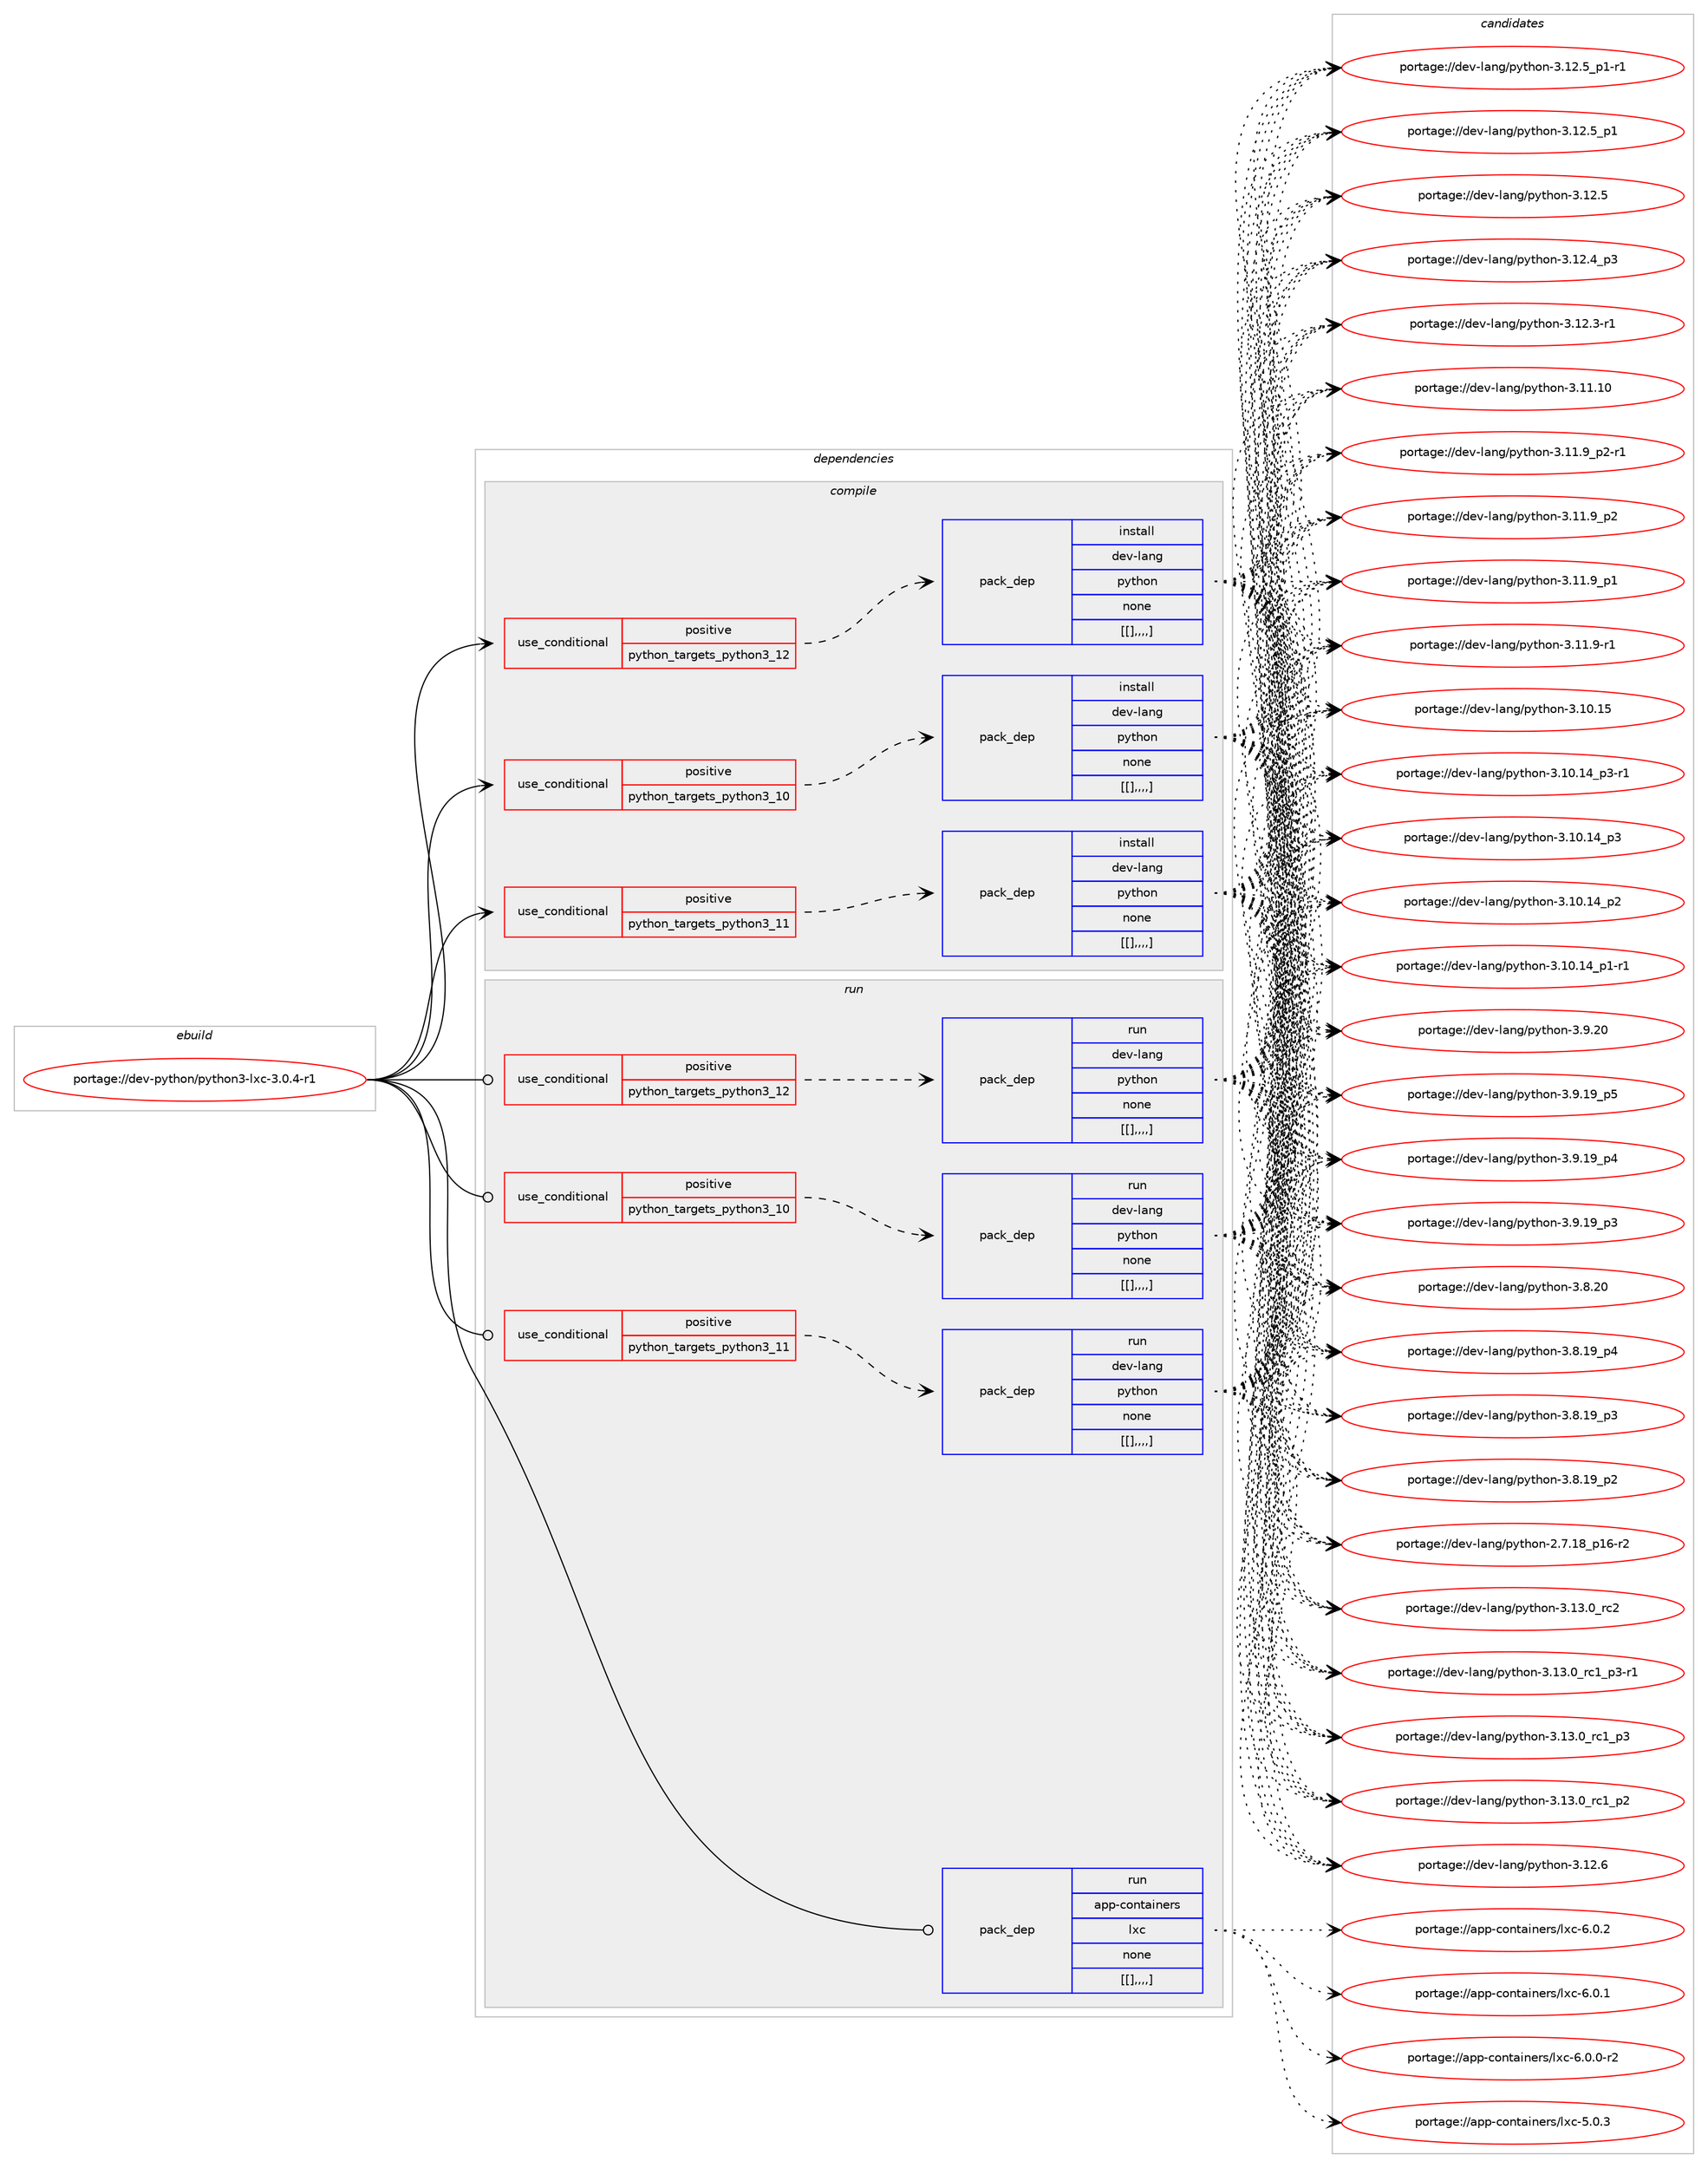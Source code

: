 digraph prolog {

# *************
# Graph options
# *************

newrank=true;
concentrate=true;
compound=true;
graph [rankdir=LR,fontname=Helvetica,fontsize=10,ranksep=1.5];#, ranksep=2.5, nodesep=0.2];
edge  [arrowhead=vee];
node  [fontname=Helvetica,fontsize=10];

# **********
# The ebuild
# **********

subgraph cluster_leftcol {
color=gray;
label=<<i>ebuild</i>>;
id [label="portage://dev-python/python3-lxc-3.0.4-r1", color=red, width=4, href="../dev-python/python3-lxc-3.0.4-r1.svg"];
}

# ****************
# The dependencies
# ****************

subgraph cluster_midcol {
color=gray;
label=<<i>dependencies</i>>;
subgraph cluster_compile {
fillcolor="#eeeeee";
style=filled;
label=<<i>compile</i>>;
subgraph cond39487 {
dependency162698 [label=<<TABLE BORDER="0" CELLBORDER="1" CELLSPACING="0" CELLPADDING="4"><TR><TD ROWSPAN="3" CELLPADDING="10">use_conditional</TD></TR><TR><TD>positive</TD></TR><TR><TD>python_targets_python3_10</TD></TR></TABLE>>, shape=none, color=red];
subgraph pack121953 {
dependency162699 [label=<<TABLE BORDER="0" CELLBORDER="1" CELLSPACING="0" CELLPADDING="4" WIDTH="220"><TR><TD ROWSPAN="6" CELLPADDING="30">pack_dep</TD></TR><TR><TD WIDTH="110">install</TD></TR><TR><TD>dev-lang</TD></TR><TR><TD>python</TD></TR><TR><TD>none</TD></TR><TR><TD>[[],,,,]</TD></TR></TABLE>>, shape=none, color=blue];
}
dependency162698:e -> dependency162699:w [weight=20,style="dashed",arrowhead="vee"];
}
id:e -> dependency162698:w [weight=20,style="solid",arrowhead="vee"];
subgraph cond39488 {
dependency162700 [label=<<TABLE BORDER="0" CELLBORDER="1" CELLSPACING="0" CELLPADDING="4"><TR><TD ROWSPAN="3" CELLPADDING="10">use_conditional</TD></TR><TR><TD>positive</TD></TR><TR><TD>python_targets_python3_11</TD></TR></TABLE>>, shape=none, color=red];
subgraph pack121954 {
dependency162701 [label=<<TABLE BORDER="0" CELLBORDER="1" CELLSPACING="0" CELLPADDING="4" WIDTH="220"><TR><TD ROWSPAN="6" CELLPADDING="30">pack_dep</TD></TR><TR><TD WIDTH="110">install</TD></TR><TR><TD>dev-lang</TD></TR><TR><TD>python</TD></TR><TR><TD>none</TD></TR><TR><TD>[[],,,,]</TD></TR></TABLE>>, shape=none, color=blue];
}
dependency162700:e -> dependency162701:w [weight=20,style="dashed",arrowhead="vee"];
}
id:e -> dependency162700:w [weight=20,style="solid",arrowhead="vee"];
subgraph cond39489 {
dependency162702 [label=<<TABLE BORDER="0" CELLBORDER="1" CELLSPACING="0" CELLPADDING="4"><TR><TD ROWSPAN="3" CELLPADDING="10">use_conditional</TD></TR><TR><TD>positive</TD></TR><TR><TD>python_targets_python3_12</TD></TR></TABLE>>, shape=none, color=red];
subgraph pack121955 {
dependency162703 [label=<<TABLE BORDER="0" CELLBORDER="1" CELLSPACING="0" CELLPADDING="4" WIDTH="220"><TR><TD ROWSPAN="6" CELLPADDING="30">pack_dep</TD></TR><TR><TD WIDTH="110">install</TD></TR><TR><TD>dev-lang</TD></TR><TR><TD>python</TD></TR><TR><TD>none</TD></TR><TR><TD>[[],,,,]</TD></TR></TABLE>>, shape=none, color=blue];
}
dependency162702:e -> dependency162703:w [weight=20,style="dashed",arrowhead="vee"];
}
id:e -> dependency162702:w [weight=20,style="solid",arrowhead="vee"];
}
subgraph cluster_compileandrun {
fillcolor="#eeeeee";
style=filled;
label=<<i>compile and run</i>>;
}
subgraph cluster_run {
fillcolor="#eeeeee";
style=filled;
label=<<i>run</i>>;
subgraph cond39490 {
dependency162704 [label=<<TABLE BORDER="0" CELLBORDER="1" CELLSPACING="0" CELLPADDING="4"><TR><TD ROWSPAN="3" CELLPADDING="10">use_conditional</TD></TR><TR><TD>positive</TD></TR><TR><TD>python_targets_python3_10</TD></TR></TABLE>>, shape=none, color=red];
subgraph pack121956 {
dependency162705 [label=<<TABLE BORDER="0" CELLBORDER="1" CELLSPACING="0" CELLPADDING="4" WIDTH="220"><TR><TD ROWSPAN="6" CELLPADDING="30">pack_dep</TD></TR><TR><TD WIDTH="110">run</TD></TR><TR><TD>dev-lang</TD></TR><TR><TD>python</TD></TR><TR><TD>none</TD></TR><TR><TD>[[],,,,]</TD></TR></TABLE>>, shape=none, color=blue];
}
dependency162704:e -> dependency162705:w [weight=20,style="dashed",arrowhead="vee"];
}
id:e -> dependency162704:w [weight=20,style="solid",arrowhead="odot"];
subgraph cond39491 {
dependency162706 [label=<<TABLE BORDER="0" CELLBORDER="1" CELLSPACING="0" CELLPADDING="4"><TR><TD ROWSPAN="3" CELLPADDING="10">use_conditional</TD></TR><TR><TD>positive</TD></TR><TR><TD>python_targets_python3_11</TD></TR></TABLE>>, shape=none, color=red];
subgraph pack121957 {
dependency162707 [label=<<TABLE BORDER="0" CELLBORDER="1" CELLSPACING="0" CELLPADDING="4" WIDTH="220"><TR><TD ROWSPAN="6" CELLPADDING="30">pack_dep</TD></TR><TR><TD WIDTH="110">run</TD></TR><TR><TD>dev-lang</TD></TR><TR><TD>python</TD></TR><TR><TD>none</TD></TR><TR><TD>[[],,,,]</TD></TR></TABLE>>, shape=none, color=blue];
}
dependency162706:e -> dependency162707:w [weight=20,style="dashed",arrowhead="vee"];
}
id:e -> dependency162706:w [weight=20,style="solid",arrowhead="odot"];
subgraph cond39492 {
dependency162708 [label=<<TABLE BORDER="0" CELLBORDER="1" CELLSPACING="0" CELLPADDING="4"><TR><TD ROWSPAN="3" CELLPADDING="10">use_conditional</TD></TR><TR><TD>positive</TD></TR><TR><TD>python_targets_python3_12</TD></TR></TABLE>>, shape=none, color=red];
subgraph pack121958 {
dependency162709 [label=<<TABLE BORDER="0" CELLBORDER="1" CELLSPACING="0" CELLPADDING="4" WIDTH="220"><TR><TD ROWSPAN="6" CELLPADDING="30">pack_dep</TD></TR><TR><TD WIDTH="110">run</TD></TR><TR><TD>dev-lang</TD></TR><TR><TD>python</TD></TR><TR><TD>none</TD></TR><TR><TD>[[],,,,]</TD></TR></TABLE>>, shape=none, color=blue];
}
dependency162708:e -> dependency162709:w [weight=20,style="dashed",arrowhead="vee"];
}
id:e -> dependency162708:w [weight=20,style="solid",arrowhead="odot"];
subgraph pack121959 {
dependency162710 [label=<<TABLE BORDER="0" CELLBORDER="1" CELLSPACING="0" CELLPADDING="4" WIDTH="220"><TR><TD ROWSPAN="6" CELLPADDING="30">pack_dep</TD></TR><TR><TD WIDTH="110">run</TD></TR><TR><TD>app-containers</TD></TR><TR><TD>lxc</TD></TR><TR><TD>none</TD></TR><TR><TD>[[],,,,]</TD></TR></TABLE>>, shape=none, color=blue];
}
id:e -> dependency162710:w [weight=20,style="solid",arrowhead="odot"];
}
}

# **************
# The candidates
# **************

subgraph cluster_choices {
rank=same;
color=gray;
label=<<i>candidates</i>>;

subgraph choice121953 {
color=black;
nodesep=1;
choice10010111845108971101034711212111610411111045514649514648951149950 [label="portage://dev-lang/python-3.13.0_rc2", color=red, width=4,href="../dev-lang/python-3.13.0_rc2.svg"];
choice1001011184510897110103471121211161041111104551464951464895114994995112514511449 [label="portage://dev-lang/python-3.13.0_rc1_p3-r1", color=red, width=4,href="../dev-lang/python-3.13.0_rc1_p3-r1.svg"];
choice100101118451089711010347112121116104111110455146495146489511499499511251 [label="portage://dev-lang/python-3.13.0_rc1_p3", color=red, width=4,href="../dev-lang/python-3.13.0_rc1_p3.svg"];
choice100101118451089711010347112121116104111110455146495146489511499499511250 [label="portage://dev-lang/python-3.13.0_rc1_p2", color=red, width=4,href="../dev-lang/python-3.13.0_rc1_p2.svg"];
choice10010111845108971101034711212111610411111045514649504654 [label="portage://dev-lang/python-3.12.6", color=red, width=4,href="../dev-lang/python-3.12.6.svg"];
choice1001011184510897110103471121211161041111104551464950465395112494511449 [label="portage://dev-lang/python-3.12.5_p1-r1", color=red, width=4,href="../dev-lang/python-3.12.5_p1-r1.svg"];
choice100101118451089711010347112121116104111110455146495046539511249 [label="portage://dev-lang/python-3.12.5_p1", color=red, width=4,href="../dev-lang/python-3.12.5_p1.svg"];
choice10010111845108971101034711212111610411111045514649504653 [label="portage://dev-lang/python-3.12.5", color=red, width=4,href="../dev-lang/python-3.12.5.svg"];
choice100101118451089711010347112121116104111110455146495046529511251 [label="portage://dev-lang/python-3.12.4_p3", color=red, width=4,href="../dev-lang/python-3.12.4_p3.svg"];
choice100101118451089711010347112121116104111110455146495046514511449 [label="portage://dev-lang/python-3.12.3-r1", color=red, width=4,href="../dev-lang/python-3.12.3-r1.svg"];
choice1001011184510897110103471121211161041111104551464949464948 [label="portage://dev-lang/python-3.11.10", color=red, width=4,href="../dev-lang/python-3.11.10.svg"];
choice1001011184510897110103471121211161041111104551464949465795112504511449 [label="portage://dev-lang/python-3.11.9_p2-r1", color=red, width=4,href="../dev-lang/python-3.11.9_p2-r1.svg"];
choice100101118451089711010347112121116104111110455146494946579511250 [label="portage://dev-lang/python-3.11.9_p2", color=red, width=4,href="../dev-lang/python-3.11.9_p2.svg"];
choice100101118451089711010347112121116104111110455146494946579511249 [label="portage://dev-lang/python-3.11.9_p1", color=red, width=4,href="../dev-lang/python-3.11.9_p1.svg"];
choice100101118451089711010347112121116104111110455146494946574511449 [label="portage://dev-lang/python-3.11.9-r1", color=red, width=4,href="../dev-lang/python-3.11.9-r1.svg"];
choice1001011184510897110103471121211161041111104551464948464953 [label="portage://dev-lang/python-3.10.15", color=red, width=4,href="../dev-lang/python-3.10.15.svg"];
choice100101118451089711010347112121116104111110455146494846495295112514511449 [label="portage://dev-lang/python-3.10.14_p3-r1", color=red, width=4,href="../dev-lang/python-3.10.14_p3-r1.svg"];
choice10010111845108971101034711212111610411111045514649484649529511251 [label="portage://dev-lang/python-3.10.14_p3", color=red, width=4,href="../dev-lang/python-3.10.14_p3.svg"];
choice10010111845108971101034711212111610411111045514649484649529511250 [label="portage://dev-lang/python-3.10.14_p2", color=red, width=4,href="../dev-lang/python-3.10.14_p2.svg"];
choice100101118451089711010347112121116104111110455146494846495295112494511449 [label="portage://dev-lang/python-3.10.14_p1-r1", color=red, width=4,href="../dev-lang/python-3.10.14_p1-r1.svg"];
choice10010111845108971101034711212111610411111045514657465048 [label="portage://dev-lang/python-3.9.20", color=red, width=4,href="../dev-lang/python-3.9.20.svg"];
choice100101118451089711010347112121116104111110455146574649579511253 [label="portage://dev-lang/python-3.9.19_p5", color=red, width=4,href="../dev-lang/python-3.9.19_p5.svg"];
choice100101118451089711010347112121116104111110455146574649579511252 [label="portage://dev-lang/python-3.9.19_p4", color=red, width=4,href="../dev-lang/python-3.9.19_p4.svg"];
choice100101118451089711010347112121116104111110455146574649579511251 [label="portage://dev-lang/python-3.9.19_p3", color=red, width=4,href="../dev-lang/python-3.9.19_p3.svg"];
choice10010111845108971101034711212111610411111045514656465048 [label="portage://dev-lang/python-3.8.20", color=red, width=4,href="../dev-lang/python-3.8.20.svg"];
choice100101118451089711010347112121116104111110455146564649579511252 [label="portage://dev-lang/python-3.8.19_p4", color=red, width=4,href="../dev-lang/python-3.8.19_p4.svg"];
choice100101118451089711010347112121116104111110455146564649579511251 [label="portage://dev-lang/python-3.8.19_p3", color=red, width=4,href="../dev-lang/python-3.8.19_p3.svg"];
choice100101118451089711010347112121116104111110455146564649579511250 [label="portage://dev-lang/python-3.8.19_p2", color=red, width=4,href="../dev-lang/python-3.8.19_p2.svg"];
choice100101118451089711010347112121116104111110455046554649569511249544511450 [label="portage://dev-lang/python-2.7.18_p16-r2", color=red, width=4,href="../dev-lang/python-2.7.18_p16-r2.svg"];
dependency162699:e -> choice10010111845108971101034711212111610411111045514649514648951149950:w [style=dotted,weight="100"];
dependency162699:e -> choice1001011184510897110103471121211161041111104551464951464895114994995112514511449:w [style=dotted,weight="100"];
dependency162699:e -> choice100101118451089711010347112121116104111110455146495146489511499499511251:w [style=dotted,weight="100"];
dependency162699:e -> choice100101118451089711010347112121116104111110455146495146489511499499511250:w [style=dotted,weight="100"];
dependency162699:e -> choice10010111845108971101034711212111610411111045514649504654:w [style=dotted,weight="100"];
dependency162699:e -> choice1001011184510897110103471121211161041111104551464950465395112494511449:w [style=dotted,weight="100"];
dependency162699:e -> choice100101118451089711010347112121116104111110455146495046539511249:w [style=dotted,weight="100"];
dependency162699:e -> choice10010111845108971101034711212111610411111045514649504653:w [style=dotted,weight="100"];
dependency162699:e -> choice100101118451089711010347112121116104111110455146495046529511251:w [style=dotted,weight="100"];
dependency162699:e -> choice100101118451089711010347112121116104111110455146495046514511449:w [style=dotted,weight="100"];
dependency162699:e -> choice1001011184510897110103471121211161041111104551464949464948:w [style=dotted,weight="100"];
dependency162699:e -> choice1001011184510897110103471121211161041111104551464949465795112504511449:w [style=dotted,weight="100"];
dependency162699:e -> choice100101118451089711010347112121116104111110455146494946579511250:w [style=dotted,weight="100"];
dependency162699:e -> choice100101118451089711010347112121116104111110455146494946579511249:w [style=dotted,weight="100"];
dependency162699:e -> choice100101118451089711010347112121116104111110455146494946574511449:w [style=dotted,weight="100"];
dependency162699:e -> choice1001011184510897110103471121211161041111104551464948464953:w [style=dotted,weight="100"];
dependency162699:e -> choice100101118451089711010347112121116104111110455146494846495295112514511449:w [style=dotted,weight="100"];
dependency162699:e -> choice10010111845108971101034711212111610411111045514649484649529511251:w [style=dotted,weight="100"];
dependency162699:e -> choice10010111845108971101034711212111610411111045514649484649529511250:w [style=dotted,weight="100"];
dependency162699:e -> choice100101118451089711010347112121116104111110455146494846495295112494511449:w [style=dotted,weight="100"];
dependency162699:e -> choice10010111845108971101034711212111610411111045514657465048:w [style=dotted,weight="100"];
dependency162699:e -> choice100101118451089711010347112121116104111110455146574649579511253:w [style=dotted,weight="100"];
dependency162699:e -> choice100101118451089711010347112121116104111110455146574649579511252:w [style=dotted,weight="100"];
dependency162699:e -> choice100101118451089711010347112121116104111110455146574649579511251:w [style=dotted,weight="100"];
dependency162699:e -> choice10010111845108971101034711212111610411111045514656465048:w [style=dotted,weight="100"];
dependency162699:e -> choice100101118451089711010347112121116104111110455146564649579511252:w [style=dotted,weight="100"];
dependency162699:e -> choice100101118451089711010347112121116104111110455146564649579511251:w [style=dotted,weight="100"];
dependency162699:e -> choice100101118451089711010347112121116104111110455146564649579511250:w [style=dotted,weight="100"];
dependency162699:e -> choice100101118451089711010347112121116104111110455046554649569511249544511450:w [style=dotted,weight="100"];
}
subgraph choice121954 {
color=black;
nodesep=1;
choice10010111845108971101034711212111610411111045514649514648951149950 [label="portage://dev-lang/python-3.13.0_rc2", color=red, width=4,href="../dev-lang/python-3.13.0_rc2.svg"];
choice1001011184510897110103471121211161041111104551464951464895114994995112514511449 [label="portage://dev-lang/python-3.13.0_rc1_p3-r1", color=red, width=4,href="../dev-lang/python-3.13.0_rc1_p3-r1.svg"];
choice100101118451089711010347112121116104111110455146495146489511499499511251 [label="portage://dev-lang/python-3.13.0_rc1_p3", color=red, width=4,href="../dev-lang/python-3.13.0_rc1_p3.svg"];
choice100101118451089711010347112121116104111110455146495146489511499499511250 [label="portage://dev-lang/python-3.13.0_rc1_p2", color=red, width=4,href="../dev-lang/python-3.13.0_rc1_p2.svg"];
choice10010111845108971101034711212111610411111045514649504654 [label="portage://dev-lang/python-3.12.6", color=red, width=4,href="../dev-lang/python-3.12.6.svg"];
choice1001011184510897110103471121211161041111104551464950465395112494511449 [label="portage://dev-lang/python-3.12.5_p1-r1", color=red, width=4,href="../dev-lang/python-3.12.5_p1-r1.svg"];
choice100101118451089711010347112121116104111110455146495046539511249 [label="portage://dev-lang/python-3.12.5_p1", color=red, width=4,href="../dev-lang/python-3.12.5_p1.svg"];
choice10010111845108971101034711212111610411111045514649504653 [label="portage://dev-lang/python-3.12.5", color=red, width=4,href="../dev-lang/python-3.12.5.svg"];
choice100101118451089711010347112121116104111110455146495046529511251 [label="portage://dev-lang/python-3.12.4_p3", color=red, width=4,href="../dev-lang/python-3.12.4_p3.svg"];
choice100101118451089711010347112121116104111110455146495046514511449 [label="portage://dev-lang/python-3.12.3-r1", color=red, width=4,href="../dev-lang/python-3.12.3-r1.svg"];
choice1001011184510897110103471121211161041111104551464949464948 [label="portage://dev-lang/python-3.11.10", color=red, width=4,href="../dev-lang/python-3.11.10.svg"];
choice1001011184510897110103471121211161041111104551464949465795112504511449 [label="portage://dev-lang/python-3.11.9_p2-r1", color=red, width=4,href="../dev-lang/python-3.11.9_p2-r1.svg"];
choice100101118451089711010347112121116104111110455146494946579511250 [label="portage://dev-lang/python-3.11.9_p2", color=red, width=4,href="../dev-lang/python-3.11.9_p2.svg"];
choice100101118451089711010347112121116104111110455146494946579511249 [label="portage://dev-lang/python-3.11.9_p1", color=red, width=4,href="../dev-lang/python-3.11.9_p1.svg"];
choice100101118451089711010347112121116104111110455146494946574511449 [label="portage://dev-lang/python-3.11.9-r1", color=red, width=4,href="../dev-lang/python-3.11.9-r1.svg"];
choice1001011184510897110103471121211161041111104551464948464953 [label="portage://dev-lang/python-3.10.15", color=red, width=4,href="../dev-lang/python-3.10.15.svg"];
choice100101118451089711010347112121116104111110455146494846495295112514511449 [label="portage://dev-lang/python-3.10.14_p3-r1", color=red, width=4,href="../dev-lang/python-3.10.14_p3-r1.svg"];
choice10010111845108971101034711212111610411111045514649484649529511251 [label="portage://dev-lang/python-3.10.14_p3", color=red, width=4,href="../dev-lang/python-3.10.14_p3.svg"];
choice10010111845108971101034711212111610411111045514649484649529511250 [label="portage://dev-lang/python-3.10.14_p2", color=red, width=4,href="../dev-lang/python-3.10.14_p2.svg"];
choice100101118451089711010347112121116104111110455146494846495295112494511449 [label="portage://dev-lang/python-3.10.14_p1-r1", color=red, width=4,href="../dev-lang/python-3.10.14_p1-r1.svg"];
choice10010111845108971101034711212111610411111045514657465048 [label="portage://dev-lang/python-3.9.20", color=red, width=4,href="../dev-lang/python-3.9.20.svg"];
choice100101118451089711010347112121116104111110455146574649579511253 [label="portage://dev-lang/python-3.9.19_p5", color=red, width=4,href="../dev-lang/python-3.9.19_p5.svg"];
choice100101118451089711010347112121116104111110455146574649579511252 [label="portage://dev-lang/python-3.9.19_p4", color=red, width=4,href="../dev-lang/python-3.9.19_p4.svg"];
choice100101118451089711010347112121116104111110455146574649579511251 [label="portage://dev-lang/python-3.9.19_p3", color=red, width=4,href="../dev-lang/python-3.9.19_p3.svg"];
choice10010111845108971101034711212111610411111045514656465048 [label="portage://dev-lang/python-3.8.20", color=red, width=4,href="../dev-lang/python-3.8.20.svg"];
choice100101118451089711010347112121116104111110455146564649579511252 [label="portage://dev-lang/python-3.8.19_p4", color=red, width=4,href="../dev-lang/python-3.8.19_p4.svg"];
choice100101118451089711010347112121116104111110455146564649579511251 [label="portage://dev-lang/python-3.8.19_p3", color=red, width=4,href="../dev-lang/python-3.8.19_p3.svg"];
choice100101118451089711010347112121116104111110455146564649579511250 [label="portage://dev-lang/python-3.8.19_p2", color=red, width=4,href="../dev-lang/python-3.8.19_p2.svg"];
choice100101118451089711010347112121116104111110455046554649569511249544511450 [label="portage://dev-lang/python-2.7.18_p16-r2", color=red, width=4,href="../dev-lang/python-2.7.18_p16-r2.svg"];
dependency162701:e -> choice10010111845108971101034711212111610411111045514649514648951149950:w [style=dotted,weight="100"];
dependency162701:e -> choice1001011184510897110103471121211161041111104551464951464895114994995112514511449:w [style=dotted,weight="100"];
dependency162701:e -> choice100101118451089711010347112121116104111110455146495146489511499499511251:w [style=dotted,weight="100"];
dependency162701:e -> choice100101118451089711010347112121116104111110455146495146489511499499511250:w [style=dotted,weight="100"];
dependency162701:e -> choice10010111845108971101034711212111610411111045514649504654:w [style=dotted,weight="100"];
dependency162701:e -> choice1001011184510897110103471121211161041111104551464950465395112494511449:w [style=dotted,weight="100"];
dependency162701:e -> choice100101118451089711010347112121116104111110455146495046539511249:w [style=dotted,weight="100"];
dependency162701:e -> choice10010111845108971101034711212111610411111045514649504653:w [style=dotted,weight="100"];
dependency162701:e -> choice100101118451089711010347112121116104111110455146495046529511251:w [style=dotted,weight="100"];
dependency162701:e -> choice100101118451089711010347112121116104111110455146495046514511449:w [style=dotted,weight="100"];
dependency162701:e -> choice1001011184510897110103471121211161041111104551464949464948:w [style=dotted,weight="100"];
dependency162701:e -> choice1001011184510897110103471121211161041111104551464949465795112504511449:w [style=dotted,weight="100"];
dependency162701:e -> choice100101118451089711010347112121116104111110455146494946579511250:w [style=dotted,weight="100"];
dependency162701:e -> choice100101118451089711010347112121116104111110455146494946579511249:w [style=dotted,weight="100"];
dependency162701:e -> choice100101118451089711010347112121116104111110455146494946574511449:w [style=dotted,weight="100"];
dependency162701:e -> choice1001011184510897110103471121211161041111104551464948464953:w [style=dotted,weight="100"];
dependency162701:e -> choice100101118451089711010347112121116104111110455146494846495295112514511449:w [style=dotted,weight="100"];
dependency162701:e -> choice10010111845108971101034711212111610411111045514649484649529511251:w [style=dotted,weight="100"];
dependency162701:e -> choice10010111845108971101034711212111610411111045514649484649529511250:w [style=dotted,weight="100"];
dependency162701:e -> choice100101118451089711010347112121116104111110455146494846495295112494511449:w [style=dotted,weight="100"];
dependency162701:e -> choice10010111845108971101034711212111610411111045514657465048:w [style=dotted,weight="100"];
dependency162701:e -> choice100101118451089711010347112121116104111110455146574649579511253:w [style=dotted,weight="100"];
dependency162701:e -> choice100101118451089711010347112121116104111110455146574649579511252:w [style=dotted,weight="100"];
dependency162701:e -> choice100101118451089711010347112121116104111110455146574649579511251:w [style=dotted,weight="100"];
dependency162701:e -> choice10010111845108971101034711212111610411111045514656465048:w [style=dotted,weight="100"];
dependency162701:e -> choice100101118451089711010347112121116104111110455146564649579511252:w [style=dotted,weight="100"];
dependency162701:e -> choice100101118451089711010347112121116104111110455146564649579511251:w [style=dotted,weight="100"];
dependency162701:e -> choice100101118451089711010347112121116104111110455146564649579511250:w [style=dotted,weight="100"];
dependency162701:e -> choice100101118451089711010347112121116104111110455046554649569511249544511450:w [style=dotted,weight="100"];
}
subgraph choice121955 {
color=black;
nodesep=1;
choice10010111845108971101034711212111610411111045514649514648951149950 [label="portage://dev-lang/python-3.13.0_rc2", color=red, width=4,href="../dev-lang/python-3.13.0_rc2.svg"];
choice1001011184510897110103471121211161041111104551464951464895114994995112514511449 [label="portage://dev-lang/python-3.13.0_rc1_p3-r1", color=red, width=4,href="../dev-lang/python-3.13.0_rc1_p3-r1.svg"];
choice100101118451089711010347112121116104111110455146495146489511499499511251 [label="portage://dev-lang/python-3.13.0_rc1_p3", color=red, width=4,href="../dev-lang/python-3.13.0_rc1_p3.svg"];
choice100101118451089711010347112121116104111110455146495146489511499499511250 [label="portage://dev-lang/python-3.13.0_rc1_p2", color=red, width=4,href="../dev-lang/python-3.13.0_rc1_p2.svg"];
choice10010111845108971101034711212111610411111045514649504654 [label="portage://dev-lang/python-3.12.6", color=red, width=4,href="../dev-lang/python-3.12.6.svg"];
choice1001011184510897110103471121211161041111104551464950465395112494511449 [label="portage://dev-lang/python-3.12.5_p1-r1", color=red, width=4,href="../dev-lang/python-3.12.5_p1-r1.svg"];
choice100101118451089711010347112121116104111110455146495046539511249 [label="portage://dev-lang/python-3.12.5_p1", color=red, width=4,href="../dev-lang/python-3.12.5_p1.svg"];
choice10010111845108971101034711212111610411111045514649504653 [label="portage://dev-lang/python-3.12.5", color=red, width=4,href="../dev-lang/python-3.12.5.svg"];
choice100101118451089711010347112121116104111110455146495046529511251 [label="portage://dev-lang/python-3.12.4_p3", color=red, width=4,href="../dev-lang/python-3.12.4_p3.svg"];
choice100101118451089711010347112121116104111110455146495046514511449 [label="portage://dev-lang/python-3.12.3-r1", color=red, width=4,href="../dev-lang/python-3.12.3-r1.svg"];
choice1001011184510897110103471121211161041111104551464949464948 [label="portage://dev-lang/python-3.11.10", color=red, width=4,href="../dev-lang/python-3.11.10.svg"];
choice1001011184510897110103471121211161041111104551464949465795112504511449 [label="portage://dev-lang/python-3.11.9_p2-r1", color=red, width=4,href="../dev-lang/python-3.11.9_p2-r1.svg"];
choice100101118451089711010347112121116104111110455146494946579511250 [label="portage://dev-lang/python-3.11.9_p2", color=red, width=4,href="../dev-lang/python-3.11.9_p2.svg"];
choice100101118451089711010347112121116104111110455146494946579511249 [label="portage://dev-lang/python-3.11.9_p1", color=red, width=4,href="../dev-lang/python-3.11.9_p1.svg"];
choice100101118451089711010347112121116104111110455146494946574511449 [label="portage://dev-lang/python-3.11.9-r1", color=red, width=4,href="../dev-lang/python-3.11.9-r1.svg"];
choice1001011184510897110103471121211161041111104551464948464953 [label="portage://dev-lang/python-3.10.15", color=red, width=4,href="../dev-lang/python-3.10.15.svg"];
choice100101118451089711010347112121116104111110455146494846495295112514511449 [label="portage://dev-lang/python-3.10.14_p3-r1", color=red, width=4,href="../dev-lang/python-3.10.14_p3-r1.svg"];
choice10010111845108971101034711212111610411111045514649484649529511251 [label="portage://dev-lang/python-3.10.14_p3", color=red, width=4,href="../dev-lang/python-3.10.14_p3.svg"];
choice10010111845108971101034711212111610411111045514649484649529511250 [label="portage://dev-lang/python-3.10.14_p2", color=red, width=4,href="../dev-lang/python-3.10.14_p2.svg"];
choice100101118451089711010347112121116104111110455146494846495295112494511449 [label="portage://dev-lang/python-3.10.14_p1-r1", color=red, width=4,href="../dev-lang/python-3.10.14_p1-r1.svg"];
choice10010111845108971101034711212111610411111045514657465048 [label="portage://dev-lang/python-3.9.20", color=red, width=4,href="../dev-lang/python-3.9.20.svg"];
choice100101118451089711010347112121116104111110455146574649579511253 [label="portage://dev-lang/python-3.9.19_p5", color=red, width=4,href="../dev-lang/python-3.9.19_p5.svg"];
choice100101118451089711010347112121116104111110455146574649579511252 [label="portage://dev-lang/python-3.9.19_p4", color=red, width=4,href="../dev-lang/python-3.9.19_p4.svg"];
choice100101118451089711010347112121116104111110455146574649579511251 [label="portage://dev-lang/python-3.9.19_p3", color=red, width=4,href="../dev-lang/python-3.9.19_p3.svg"];
choice10010111845108971101034711212111610411111045514656465048 [label="portage://dev-lang/python-3.8.20", color=red, width=4,href="../dev-lang/python-3.8.20.svg"];
choice100101118451089711010347112121116104111110455146564649579511252 [label="portage://dev-lang/python-3.8.19_p4", color=red, width=4,href="../dev-lang/python-3.8.19_p4.svg"];
choice100101118451089711010347112121116104111110455146564649579511251 [label="portage://dev-lang/python-3.8.19_p3", color=red, width=4,href="../dev-lang/python-3.8.19_p3.svg"];
choice100101118451089711010347112121116104111110455146564649579511250 [label="portage://dev-lang/python-3.8.19_p2", color=red, width=4,href="../dev-lang/python-3.8.19_p2.svg"];
choice100101118451089711010347112121116104111110455046554649569511249544511450 [label="portage://dev-lang/python-2.7.18_p16-r2", color=red, width=4,href="../dev-lang/python-2.7.18_p16-r2.svg"];
dependency162703:e -> choice10010111845108971101034711212111610411111045514649514648951149950:w [style=dotted,weight="100"];
dependency162703:e -> choice1001011184510897110103471121211161041111104551464951464895114994995112514511449:w [style=dotted,weight="100"];
dependency162703:e -> choice100101118451089711010347112121116104111110455146495146489511499499511251:w [style=dotted,weight="100"];
dependency162703:e -> choice100101118451089711010347112121116104111110455146495146489511499499511250:w [style=dotted,weight="100"];
dependency162703:e -> choice10010111845108971101034711212111610411111045514649504654:w [style=dotted,weight="100"];
dependency162703:e -> choice1001011184510897110103471121211161041111104551464950465395112494511449:w [style=dotted,weight="100"];
dependency162703:e -> choice100101118451089711010347112121116104111110455146495046539511249:w [style=dotted,weight="100"];
dependency162703:e -> choice10010111845108971101034711212111610411111045514649504653:w [style=dotted,weight="100"];
dependency162703:e -> choice100101118451089711010347112121116104111110455146495046529511251:w [style=dotted,weight="100"];
dependency162703:e -> choice100101118451089711010347112121116104111110455146495046514511449:w [style=dotted,weight="100"];
dependency162703:e -> choice1001011184510897110103471121211161041111104551464949464948:w [style=dotted,weight="100"];
dependency162703:e -> choice1001011184510897110103471121211161041111104551464949465795112504511449:w [style=dotted,weight="100"];
dependency162703:e -> choice100101118451089711010347112121116104111110455146494946579511250:w [style=dotted,weight="100"];
dependency162703:e -> choice100101118451089711010347112121116104111110455146494946579511249:w [style=dotted,weight="100"];
dependency162703:e -> choice100101118451089711010347112121116104111110455146494946574511449:w [style=dotted,weight="100"];
dependency162703:e -> choice1001011184510897110103471121211161041111104551464948464953:w [style=dotted,weight="100"];
dependency162703:e -> choice100101118451089711010347112121116104111110455146494846495295112514511449:w [style=dotted,weight="100"];
dependency162703:e -> choice10010111845108971101034711212111610411111045514649484649529511251:w [style=dotted,weight="100"];
dependency162703:e -> choice10010111845108971101034711212111610411111045514649484649529511250:w [style=dotted,weight="100"];
dependency162703:e -> choice100101118451089711010347112121116104111110455146494846495295112494511449:w [style=dotted,weight="100"];
dependency162703:e -> choice10010111845108971101034711212111610411111045514657465048:w [style=dotted,weight="100"];
dependency162703:e -> choice100101118451089711010347112121116104111110455146574649579511253:w [style=dotted,weight="100"];
dependency162703:e -> choice100101118451089711010347112121116104111110455146574649579511252:w [style=dotted,weight="100"];
dependency162703:e -> choice100101118451089711010347112121116104111110455146574649579511251:w [style=dotted,weight="100"];
dependency162703:e -> choice10010111845108971101034711212111610411111045514656465048:w [style=dotted,weight="100"];
dependency162703:e -> choice100101118451089711010347112121116104111110455146564649579511252:w [style=dotted,weight="100"];
dependency162703:e -> choice100101118451089711010347112121116104111110455146564649579511251:w [style=dotted,weight="100"];
dependency162703:e -> choice100101118451089711010347112121116104111110455146564649579511250:w [style=dotted,weight="100"];
dependency162703:e -> choice100101118451089711010347112121116104111110455046554649569511249544511450:w [style=dotted,weight="100"];
}
subgraph choice121956 {
color=black;
nodesep=1;
choice10010111845108971101034711212111610411111045514649514648951149950 [label="portage://dev-lang/python-3.13.0_rc2", color=red, width=4,href="../dev-lang/python-3.13.0_rc2.svg"];
choice1001011184510897110103471121211161041111104551464951464895114994995112514511449 [label="portage://dev-lang/python-3.13.0_rc1_p3-r1", color=red, width=4,href="../dev-lang/python-3.13.0_rc1_p3-r1.svg"];
choice100101118451089711010347112121116104111110455146495146489511499499511251 [label="portage://dev-lang/python-3.13.0_rc1_p3", color=red, width=4,href="../dev-lang/python-3.13.0_rc1_p3.svg"];
choice100101118451089711010347112121116104111110455146495146489511499499511250 [label="portage://dev-lang/python-3.13.0_rc1_p2", color=red, width=4,href="../dev-lang/python-3.13.0_rc1_p2.svg"];
choice10010111845108971101034711212111610411111045514649504654 [label="portage://dev-lang/python-3.12.6", color=red, width=4,href="../dev-lang/python-3.12.6.svg"];
choice1001011184510897110103471121211161041111104551464950465395112494511449 [label="portage://dev-lang/python-3.12.5_p1-r1", color=red, width=4,href="../dev-lang/python-3.12.5_p1-r1.svg"];
choice100101118451089711010347112121116104111110455146495046539511249 [label="portage://dev-lang/python-3.12.5_p1", color=red, width=4,href="../dev-lang/python-3.12.5_p1.svg"];
choice10010111845108971101034711212111610411111045514649504653 [label="portage://dev-lang/python-3.12.5", color=red, width=4,href="../dev-lang/python-3.12.5.svg"];
choice100101118451089711010347112121116104111110455146495046529511251 [label="portage://dev-lang/python-3.12.4_p3", color=red, width=4,href="../dev-lang/python-3.12.4_p3.svg"];
choice100101118451089711010347112121116104111110455146495046514511449 [label="portage://dev-lang/python-3.12.3-r1", color=red, width=4,href="../dev-lang/python-3.12.3-r1.svg"];
choice1001011184510897110103471121211161041111104551464949464948 [label="portage://dev-lang/python-3.11.10", color=red, width=4,href="../dev-lang/python-3.11.10.svg"];
choice1001011184510897110103471121211161041111104551464949465795112504511449 [label="portage://dev-lang/python-3.11.9_p2-r1", color=red, width=4,href="../dev-lang/python-3.11.9_p2-r1.svg"];
choice100101118451089711010347112121116104111110455146494946579511250 [label="portage://dev-lang/python-3.11.9_p2", color=red, width=4,href="../dev-lang/python-3.11.9_p2.svg"];
choice100101118451089711010347112121116104111110455146494946579511249 [label="portage://dev-lang/python-3.11.9_p1", color=red, width=4,href="../dev-lang/python-3.11.9_p1.svg"];
choice100101118451089711010347112121116104111110455146494946574511449 [label="portage://dev-lang/python-3.11.9-r1", color=red, width=4,href="../dev-lang/python-3.11.9-r1.svg"];
choice1001011184510897110103471121211161041111104551464948464953 [label="portage://dev-lang/python-3.10.15", color=red, width=4,href="../dev-lang/python-3.10.15.svg"];
choice100101118451089711010347112121116104111110455146494846495295112514511449 [label="portage://dev-lang/python-3.10.14_p3-r1", color=red, width=4,href="../dev-lang/python-3.10.14_p3-r1.svg"];
choice10010111845108971101034711212111610411111045514649484649529511251 [label="portage://dev-lang/python-3.10.14_p3", color=red, width=4,href="../dev-lang/python-3.10.14_p3.svg"];
choice10010111845108971101034711212111610411111045514649484649529511250 [label="portage://dev-lang/python-3.10.14_p2", color=red, width=4,href="../dev-lang/python-3.10.14_p2.svg"];
choice100101118451089711010347112121116104111110455146494846495295112494511449 [label="portage://dev-lang/python-3.10.14_p1-r1", color=red, width=4,href="../dev-lang/python-3.10.14_p1-r1.svg"];
choice10010111845108971101034711212111610411111045514657465048 [label="portage://dev-lang/python-3.9.20", color=red, width=4,href="../dev-lang/python-3.9.20.svg"];
choice100101118451089711010347112121116104111110455146574649579511253 [label="portage://dev-lang/python-3.9.19_p5", color=red, width=4,href="../dev-lang/python-3.9.19_p5.svg"];
choice100101118451089711010347112121116104111110455146574649579511252 [label="portage://dev-lang/python-3.9.19_p4", color=red, width=4,href="../dev-lang/python-3.9.19_p4.svg"];
choice100101118451089711010347112121116104111110455146574649579511251 [label="portage://dev-lang/python-3.9.19_p3", color=red, width=4,href="../dev-lang/python-3.9.19_p3.svg"];
choice10010111845108971101034711212111610411111045514656465048 [label="portage://dev-lang/python-3.8.20", color=red, width=4,href="../dev-lang/python-3.8.20.svg"];
choice100101118451089711010347112121116104111110455146564649579511252 [label="portage://dev-lang/python-3.8.19_p4", color=red, width=4,href="../dev-lang/python-3.8.19_p4.svg"];
choice100101118451089711010347112121116104111110455146564649579511251 [label="portage://dev-lang/python-3.8.19_p3", color=red, width=4,href="../dev-lang/python-3.8.19_p3.svg"];
choice100101118451089711010347112121116104111110455146564649579511250 [label="portage://dev-lang/python-3.8.19_p2", color=red, width=4,href="../dev-lang/python-3.8.19_p2.svg"];
choice100101118451089711010347112121116104111110455046554649569511249544511450 [label="portage://dev-lang/python-2.7.18_p16-r2", color=red, width=4,href="../dev-lang/python-2.7.18_p16-r2.svg"];
dependency162705:e -> choice10010111845108971101034711212111610411111045514649514648951149950:w [style=dotted,weight="100"];
dependency162705:e -> choice1001011184510897110103471121211161041111104551464951464895114994995112514511449:w [style=dotted,weight="100"];
dependency162705:e -> choice100101118451089711010347112121116104111110455146495146489511499499511251:w [style=dotted,weight="100"];
dependency162705:e -> choice100101118451089711010347112121116104111110455146495146489511499499511250:w [style=dotted,weight="100"];
dependency162705:e -> choice10010111845108971101034711212111610411111045514649504654:w [style=dotted,weight="100"];
dependency162705:e -> choice1001011184510897110103471121211161041111104551464950465395112494511449:w [style=dotted,weight="100"];
dependency162705:e -> choice100101118451089711010347112121116104111110455146495046539511249:w [style=dotted,weight="100"];
dependency162705:e -> choice10010111845108971101034711212111610411111045514649504653:w [style=dotted,weight="100"];
dependency162705:e -> choice100101118451089711010347112121116104111110455146495046529511251:w [style=dotted,weight="100"];
dependency162705:e -> choice100101118451089711010347112121116104111110455146495046514511449:w [style=dotted,weight="100"];
dependency162705:e -> choice1001011184510897110103471121211161041111104551464949464948:w [style=dotted,weight="100"];
dependency162705:e -> choice1001011184510897110103471121211161041111104551464949465795112504511449:w [style=dotted,weight="100"];
dependency162705:e -> choice100101118451089711010347112121116104111110455146494946579511250:w [style=dotted,weight="100"];
dependency162705:e -> choice100101118451089711010347112121116104111110455146494946579511249:w [style=dotted,weight="100"];
dependency162705:e -> choice100101118451089711010347112121116104111110455146494946574511449:w [style=dotted,weight="100"];
dependency162705:e -> choice1001011184510897110103471121211161041111104551464948464953:w [style=dotted,weight="100"];
dependency162705:e -> choice100101118451089711010347112121116104111110455146494846495295112514511449:w [style=dotted,weight="100"];
dependency162705:e -> choice10010111845108971101034711212111610411111045514649484649529511251:w [style=dotted,weight="100"];
dependency162705:e -> choice10010111845108971101034711212111610411111045514649484649529511250:w [style=dotted,weight="100"];
dependency162705:e -> choice100101118451089711010347112121116104111110455146494846495295112494511449:w [style=dotted,weight="100"];
dependency162705:e -> choice10010111845108971101034711212111610411111045514657465048:w [style=dotted,weight="100"];
dependency162705:e -> choice100101118451089711010347112121116104111110455146574649579511253:w [style=dotted,weight="100"];
dependency162705:e -> choice100101118451089711010347112121116104111110455146574649579511252:w [style=dotted,weight="100"];
dependency162705:e -> choice100101118451089711010347112121116104111110455146574649579511251:w [style=dotted,weight="100"];
dependency162705:e -> choice10010111845108971101034711212111610411111045514656465048:w [style=dotted,weight="100"];
dependency162705:e -> choice100101118451089711010347112121116104111110455146564649579511252:w [style=dotted,weight="100"];
dependency162705:e -> choice100101118451089711010347112121116104111110455146564649579511251:w [style=dotted,weight="100"];
dependency162705:e -> choice100101118451089711010347112121116104111110455146564649579511250:w [style=dotted,weight="100"];
dependency162705:e -> choice100101118451089711010347112121116104111110455046554649569511249544511450:w [style=dotted,weight="100"];
}
subgraph choice121957 {
color=black;
nodesep=1;
choice10010111845108971101034711212111610411111045514649514648951149950 [label="portage://dev-lang/python-3.13.0_rc2", color=red, width=4,href="../dev-lang/python-3.13.0_rc2.svg"];
choice1001011184510897110103471121211161041111104551464951464895114994995112514511449 [label="portage://dev-lang/python-3.13.0_rc1_p3-r1", color=red, width=4,href="../dev-lang/python-3.13.0_rc1_p3-r1.svg"];
choice100101118451089711010347112121116104111110455146495146489511499499511251 [label="portage://dev-lang/python-3.13.0_rc1_p3", color=red, width=4,href="../dev-lang/python-3.13.0_rc1_p3.svg"];
choice100101118451089711010347112121116104111110455146495146489511499499511250 [label="portage://dev-lang/python-3.13.0_rc1_p2", color=red, width=4,href="../dev-lang/python-3.13.0_rc1_p2.svg"];
choice10010111845108971101034711212111610411111045514649504654 [label="portage://dev-lang/python-3.12.6", color=red, width=4,href="../dev-lang/python-3.12.6.svg"];
choice1001011184510897110103471121211161041111104551464950465395112494511449 [label="portage://dev-lang/python-3.12.5_p1-r1", color=red, width=4,href="../dev-lang/python-3.12.5_p1-r1.svg"];
choice100101118451089711010347112121116104111110455146495046539511249 [label="portage://dev-lang/python-3.12.5_p1", color=red, width=4,href="../dev-lang/python-3.12.5_p1.svg"];
choice10010111845108971101034711212111610411111045514649504653 [label="portage://dev-lang/python-3.12.5", color=red, width=4,href="../dev-lang/python-3.12.5.svg"];
choice100101118451089711010347112121116104111110455146495046529511251 [label="portage://dev-lang/python-3.12.4_p3", color=red, width=4,href="../dev-lang/python-3.12.4_p3.svg"];
choice100101118451089711010347112121116104111110455146495046514511449 [label="portage://dev-lang/python-3.12.3-r1", color=red, width=4,href="../dev-lang/python-3.12.3-r1.svg"];
choice1001011184510897110103471121211161041111104551464949464948 [label="portage://dev-lang/python-3.11.10", color=red, width=4,href="../dev-lang/python-3.11.10.svg"];
choice1001011184510897110103471121211161041111104551464949465795112504511449 [label="portage://dev-lang/python-3.11.9_p2-r1", color=red, width=4,href="../dev-lang/python-3.11.9_p2-r1.svg"];
choice100101118451089711010347112121116104111110455146494946579511250 [label="portage://dev-lang/python-3.11.9_p2", color=red, width=4,href="../dev-lang/python-3.11.9_p2.svg"];
choice100101118451089711010347112121116104111110455146494946579511249 [label="portage://dev-lang/python-3.11.9_p1", color=red, width=4,href="../dev-lang/python-3.11.9_p1.svg"];
choice100101118451089711010347112121116104111110455146494946574511449 [label="portage://dev-lang/python-3.11.9-r1", color=red, width=4,href="../dev-lang/python-3.11.9-r1.svg"];
choice1001011184510897110103471121211161041111104551464948464953 [label="portage://dev-lang/python-3.10.15", color=red, width=4,href="../dev-lang/python-3.10.15.svg"];
choice100101118451089711010347112121116104111110455146494846495295112514511449 [label="portage://dev-lang/python-3.10.14_p3-r1", color=red, width=4,href="../dev-lang/python-3.10.14_p3-r1.svg"];
choice10010111845108971101034711212111610411111045514649484649529511251 [label="portage://dev-lang/python-3.10.14_p3", color=red, width=4,href="../dev-lang/python-3.10.14_p3.svg"];
choice10010111845108971101034711212111610411111045514649484649529511250 [label="portage://dev-lang/python-3.10.14_p2", color=red, width=4,href="../dev-lang/python-3.10.14_p2.svg"];
choice100101118451089711010347112121116104111110455146494846495295112494511449 [label="portage://dev-lang/python-3.10.14_p1-r1", color=red, width=4,href="../dev-lang/python-3.10.14_p1-r1.svg"];
choice10010111845108971101034711212111610411111045514657465048 [label="portage://dev-lang/python-3.9.20", color=red, width=4,href="../dev-lang/python-3.9.20.svg"];
choice100101118451089711010347112121116104111110455146574649579511253 [label="portage://dev-lang/python-3.9.19_p5", color=red, width=4,href="../dev-lang/python-3.9.19_p5.svg"];
choice100101118451089711010347112121116104111110455146574649579511252 [label="portage://dev-lang/python-3.9.19_p4", color=red, width=4,href="../dev-lang/python-3.9.19_p4.svg"];
choice100101118451089711010347112121116104111110455146574649579511251 [label="portage://dev-lang/python-3.9.19_p3", color=red, width=4,href="../dev-lang/python-3.9.19_p3.svg"];
choice10010111845108971101034711212111610411111045514656465048 [label="portage://dev-lang/python-3.8.20", color=red, width=4,href="../dev-lang/python-3.8.20.svg"];
choice100101118451089711010347112121116104111110455146564649579511252 [label="portage://dev-lang/python-3.8.19_p4", color=red, width=4,href="../dev-lang/python-3.8.19_p4.svg"];
choice100101118451089711010347112121116104111110455146564649579511251 [label="portage://dev-lang/python-3.8.19_p3", color=red, width=4,href="../dev-lang/python-3.8.19_p3.svg"];
choice100101118451089711010347112121116104111110455146564649579511250 [label="portage://dev-lang/python-3.8.19_p2", color=red, width=4,href="../dev-lang/python-3.8.19_p2.svg"];
choice100101118451089711010347112121116104111110455046554649569511249544511450 [label="portage://dev-lang/python-2.7.18_p16-r2", color=red, width=4,href="../dev-lang/python-2.7.18_p16-r2.svg"];
dependency162707:e -> choice10010111845108971101034711212111610411111045514649514648951149950:w [style=dotted,weight="100"];
dependency162707:e -> choice1001011184510897110103471121211161041111104551464951464895114994995112514511449:w [style=dotted,weight="100"];
dependency162707:e -> choice100101118451089711010347112121116104111110455146495146489511499499511251:w [style=dotted,weight="100"];
dependency162707:e -> choice100101118451089711010347112121116104111110455146495146489511499499511250:w [style=dotted,weight="100"];
dependency162707:e -> choice10010111845108971101034711212111610411111045514649504654:w [style=dotted,weight="100"];
dependency162707:e -> choice1001011184510897110103471121211161041111104551464950465395112494511449:w [style=dotted,weight="100"];
dependency162707:e -> choice100101118451089711010347112121116104111110455146495046539511249:w [style=dotted,weight="100"];
dependency162707:e -> choice10010111845108971101034711212111610411111045514649504653:w [style=dotted,weight="100"];
dependency162707:e -> choice100101118451089711010347112121116104111110455146495046529511251:w [style=dotted,weight="100"];
dependency162707:e -> choice100101118451089711010347112121116104111110455146495046514511449:w [style=dotted,weight="100"];
dependency162707:e -> choice1001011184510897110103471121211161041111104551464949464948:w [style=dotted,weight="100"];
dependency162707:e -> choice1001011184510897110103471121211161041111104551464949465795112504511449:w [style=dotted,weight="100"];
dependency162707:e -> choice100101118451089711010347112121116104111110455146494946579511250:w [style=dotted,weight="100"];
dependency162707:e -> choice100101118451089711010347112121116104111110455146494946579511249:w [style=dotted,weight="100"];
dependency162707:e -> choice100101118451089711010347112121116104111110455146494946574511449:w [style=dotted,weight="100"];
dependency162707:e -> choice1001011184510897110103471121211161041111104551464948464953:w [style=dotted,weight="100"];
dependency162707:e -> choice100101118451089711010347112121116104111110455146494846495295112514511449:w [style=dotted,weight="100"];
dependency162707:e -> choice10010111845108971101034711212111610411111045514649484649529511251:w [style=dotted,weight="100"];
dependency162707:e -> choice10010111845108971101034711212111610411111045514649484649529511250:w [style=dotted,weight="100"];
dependency162707:e -> choice100101118451089711010347112121116104111110455146494846495295112494511449:w [style=dotted,weight="100"];
dependency162707:e -> choice10010111845108971101034711212111610411111045514657465048:w [style=dotted,weight="100"];
dependency162707:e -> choice100101118451089711010347112121116104111110455146574649579511253:w [style=dotted,weight="100"];
dependency162707:e -> choice100101118451089711010347112121116104111110455146574649579511252:w [style=dotted,weight="100"];
dependency162707:e -> choice100101118451089711010347112121116104111110455146574649579511251:w [style=dotted,weight="100"];
dependency162707:e -> choice10010111845108971101034711212111610411111045514656465048:w [style=dotted,weight="100"];
dependency162707:e -> choice100101118451089711010347112121116104111110455146564649579511252:w [style=dotted,weight="100"];
dependency162707:e -> choice100101118451089711010347112121116104111110455146564649579511251:w [style=dotted,weight="100"];
dependency162707:e -> choice100101118451089711010347112121116104111110455146564649579511250:w [style=dotted,weight="100"];
dependency162707:e -> choice100101118451089711010347112121116104111110455046554649569511249544511450:w [style=dotted,weight="100"];
}
subgraph choice121958 {
color=black;
nodesep=1;
choice10010111845108971101034711212111610411111045514649514648951149950 [label="portage://dev-lang/python-3.13.0_rc2", color=red, width=4,href="../dev-lang/python-3.13.0_rc2.svg"];
choice1001011184510897110103471121211161041111104551464951464895114994995112514511449 [label="portage://dev-lang/python-3.13.0_rc1_p3-r1", color=red, width=4,href="../dev-lang/python-3.13.0_rc1_p3-r1.svg"];
choice100101118451089711010347112121116104111110455146495146489511499499511251 [label="portage://dev-lang/python-3.13.0_rc1_p3", color=red, width=4,href="../dev-lang/python-3.13.0_rc1_p3.svg"];
choice100101118451089711010347112121116104111110455146495146489511499499511250 [label="portage://dev-lang/python-3.13.0_rc1_p2", color=red, width=4,href="../dev-lang/python-3.13.0_rc1_p2.svg"];
choice10010111845108971101034711212111610411111045514649504654 [label="portage://dev-lang/python-3.12.6", color=red, width=4,href="../dev-lang/python-3.12.6.svg"];
choice1001011184510897110103471121211161041111104551464950465395112494511449 [label="portage://dev-lang/python-3.12.5_p1-r1", color=red, width=4,href="../dev-lang/python-3.12.5_p1-r1.svg"];
choice100101118451089711010347112121116104111110455146495046539511249 [label="portage://dev-lang/python-3.12.5_p1", color=red, width=4,href="../dev-lang/python-3.12.5_p1.svg"];
choice10010111845108971101034711212111610411111045514649504653 [label="portage://dev-lang/python-3.12.5", color=red, width=4,href="../dev-lang/python-3.12.5.svg"];
choice100101118451089711010347112121116104111110455146495046529511251 [label="portage://dev-lang/python-3.12.4_p3", color=red, width=4,href="../dev-lang/python-3.12.4_p3.svg"];
choice100101118451089711010347112121116104111110455146495046514511449 [label="portage://dev-lang/python-3.12.3-r1", color=red, width=4,href="../dev-lang/python-3.12.3-r1.svg"];
choice1001011184510897110103471121211161041111104551464949464948 [label="portage://dev-lang/python-3.11.10", color=red, width=4,href="../dev-lang/python-3.11.10.svg"];
choice1001011184510897110103471121211161041111104551464949465795112504511449 [label="portage://dev-lang/python-3.11.9_p2-r1", color=red, width=4,href="../dev-lang/python-3.11.9_p2-r1.svg"];
choice100101118451089711010347112121116104111110455146494946579511250 [label="portage://dev-lang/python-3.11.9_p2", color=red, width=4,href="../dev-lang/python-3.11.9_p2.svg"];
choice100101118451089711010347112121116104111110455146494946579511249 [label="portage://dev-lang/python-3.11.9_p1", color=red, width=4,href="../dev-lang/python-3.11.9_p1.svg"];
choice100101118451089711010347112121116104111110455146494946574511449 [label="portage://dev-lang/python-3.11.9-r1", color=red, width=4,href="../dev-lang/python-3.11.9-r1.svg"];
choice1001011184510897110103471121211161041111104551464948464953 [label="portage://dev-lang/python-3.10.15", color=red, width=4,href="../dev-lang/python-3.10.15.svg"];
choice100101118451089711010347112121116104111110455146494846495295112514511449 [label="portage://dev-lang/python-3.10.14_p3-r1", color=red, width=4,href="../dev-lang/python-3.10.14_p3-r1.svg"];
choice10010111845108971101034711212111610411111045514649484649529511251 [label="portage://dev-lang/python-3.10.14_p3", color=red, width=4,href="../dev-lang/python-3.10.14_p3.svg"];
choice10010111845108971101034711212111610411111045514649484649529511250 [label="portage://dev-lang/python-3.10.14_p2", color=red, width=4,href="../dev-lang/python-3.10.14_p2.svg"];
choice100101118451089711010347112121116104111110455146494846495295112494511449 [label="portage://dev-lang/python-3.10.14_p1-r1", color=red, width=4,href="../dev-lang/python-3.10.14_p1-r1.svg"];
choice10010111845108971101034711212111610411111045514657465048 [label="portage://dev-lang/python-3.9.20", color=red, width=4,href="../dev-lang/python-3.9.20.svg"];
choice100101118451089711010347112121116104111110455146574649579511253 [label="portage://dev-lang/python-3.9.19_p5", color=red, width=4,href="../dev-lang/python-3.9.19_p5.svg"];
choice100101118451089711010347112121116104111110455146574649579511252 [label="portage://dev-lang/python-3.9.19_p4", color=red, width=4,href="../dev-lang/python-3.9.19_p4.svg"];
choice100101118451089711010347112121116104111110455146574649579511251 [label="portage://dev-lang/python-3.9.19_p3", color=red, width=4,href="../dev-lang/python-3.9.19_p3.svg"];
choice10010111845108971101034711212111610411111045514656465048 [label="portage://dev-lang/python-3.8.20", color=red, width=4,href="../dev-lang/python-3.8.20.svg"];
choice100101118451089711010347112121116104111110455146564649579511252 [label="portage://dev-lang/python-3.8.19_p4", color=red, width=4,href="../dev-lang/python-3.8.19_p4.svg"];
choice100101118451089711010347112121116104111110455146564649579511251 [label="portage://dev-lang/python-3.8.19_p3", color=red, width=4,href="../dev-lang/python-3.8.19_p3.svg"];
choice100101118451089711010347112121116104111110455146564649579511250 [label="portage://dev-lang/python-3.8.19_p2", color=red, width=4,href="../dev-lang/python-3.8.19_p2.svg"];
choice100101118451089711010347112121116104111110455046554649569511249544511450 [label="portage://dev-lang/python-2.7.18_p16-r2", color=red, width=4,href="../dev-lang/python-2.7.18_p16-r2.svg"];
dependency162709:e -> choice10010111845108971101034711212111610411111045514649514648951149950:w [style=dotted,weight="100"];
dependency162709:e -> choice1001011184510897110103471121211161041111104551464951464895114994995112514511449:w [style=dotted,weight="100"];
dependency162709:e -> choice100101118451089711010347112121116104111110455146495146489511499499511251:w [style=dotted,weight="100"];
dependency162709:e -> choice100101118451089711010347112121116104111110455146495146489511499499511250:w [style=dotted,weight="100"];
dependency162709:e -> choice10010111845108971101034711212111610411111045514649504654:w [style=dotted,weight="100"];
dependency162709:e -> choice1001011184510897110103471121211161041111104551464950465395112494511449:w [style=dotted,weight="100"];
dependency162709:e -> choice100101118451089711010347112121116104111110455146495046539511249:w [style=dotted,weight="100"];
dependency162709:e -> choice10010111845108971101034711212111610411111045514649504653:w [style=dotted,weight="100"];
dependency162709:e -> choice100101118451089711010347112121116104111110455146495046529511251:w [style=dotted,weight="100"];
dependency162709:e -> choice100101118451089711010347112121116104111110455146495046514511449:w [style=dotted,weight="100"];
dependency162709:e -> choice1001011184510897110103471121211161041111104551464949464948:w [style=dotted,weight="100"];
dependency162709:e -> choice1001011184510897110103471121211161041111104551464949465795112504511449:w [style=dotted,weight="100"];
dependency162709:e -> choice100101118451089711010347112121116104111110455146494946579511250:w [style=dotted,weight="100"];
dependency162709:e -> choice100101118451089711010347112121116104111110455146494946579511249:w [style=dotted,weight="100"];
dependency162709:e -> choice100101118451089711010347112121116104111110455146494946574511449:w [style=dotted,weight="100"];
dependency162709:e -> choice1001011184510897110103471121211161041111104551464948464953:w [style=dotted,weight="100"];
dependency162709:e -> choice100101118451089711010347112121116104111110455146494846495295112514511449:w [style=dotted,weight="100"];
dependency162709:e -> choice10010111845108971101034711212111610411111045514649484649529511251:w [style=dotted,weight="100"];
dependency162709:e -> choice10010111845108971101034711212111610411111045514649484649529511250:w [style=dotted,weight="100"];
dependency162709:e -> choice100101118451089711010347112121116104111110455146494846495295112494511449:w [style=dotted,weight="100"];
dependency162709:e -> choice10010111845108971101034711212111610411111045514657465048:w [style=dotted,weight="100"];
dependency162709:e -> choice100101118451089711010347112121116104111110455146574649579511253:w [style=dotted,weight="100"];
dependency162709:e -> choice100101118451089711010347112121116104111110455146574649579511252:w [style=dotted,weight="100"];
dependency162709:e -> choice100101118451089711010347112121116104111110455146574649579511251:w [style=dotted,weight="100"];
dependency162709:e -> choice10010111845108971101034711212111610411111045514656465048:w [style=dotted,weight="100"];
dependency162709:e -> choice100101118451089711010347112121116104111110455146564649579511252:w [style=dotted,weight="100"];
dependency162709:e -> choice100101118451089711010347112121116104111110455146564649579511251:w [style=dotted,weight="100"];
dependency162709:e -> choice100101118451089711010347112121116104111110455146564649579511250:w [style=dotted,weight="100"];
dependency162709:e -> choice100101118451089711010347112121116104111110455046554649569511249544511450:w [style=dotted,weight="100"];
}
subgraph choice121959 {
color=black;
nodesep=1;
choice971121124599111110116971051101011141154710812099455446484650 [label="portage://app-containers/lxc-6.0.2", color=red, width=4,href="../app-containers/lxc-6.0.2.svg"];
choice971121124599111110116971051101011141154710812099455446484649 [label="portage://app-containers/lxc-6.0.1", color=red, width=4,href="../app-containers/lxc-6.0.1.svg"];
choice9711211245991111101169710511010111411547108120994554464846484511450 [label="portage://app-containers/lxc-6.0.0-r2", color=red, width=4,href="../app-containers/lxc-6.0.0-r2.svg"];
choice971121124599111110116971051101011141154710812099455346484651 [label="portage://app-containers/lxc-5.0.3", color=red, width=4,href="../app-containers/lxc-5.0.3.svg"];
dependency162710:e -> choice971121124599111110116971051101011141154710812099455446484650:w [style=dotted,weight="100"];
dependency162710:e -> choice971121124599111110116971051101011141154710812099455446484649:w [style=dotted,weight="100"];
dependency162710:e -> choice9711211245991111101169710511010111411547108120994554464846484511450:w [style=dotted,weight="100"];
dependency162710:e -> choice971121124599111110116971051101011141154710812099455346484651:w [style=dotted,weight="100"];
}
}

}
